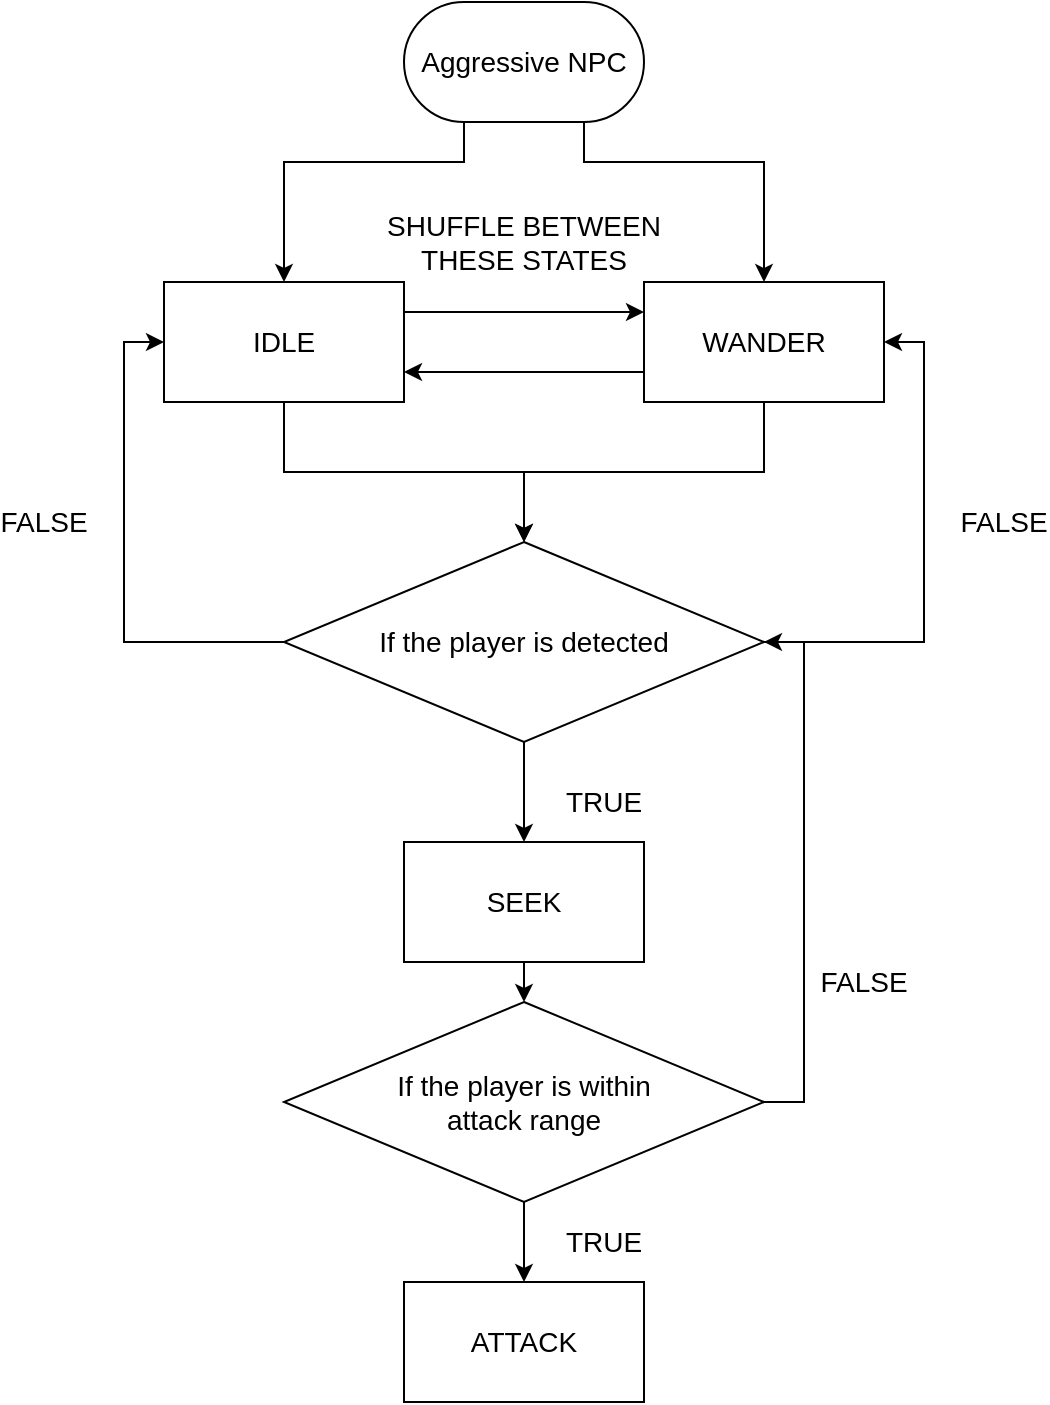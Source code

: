 <mxfile version="14.5.7" type="device"><diagram id="OuefsIA-fCLyYEirdS1G" name="Page-1"><mxGraphModel dx="780" dy="1055" grid="1" gridSize="10" guides="1" tooltips="1" connect="1" arrows="1" fold="1" page="1" pageScale="1" pageWidth="850" pageHeight="1100" math="0" shadow="0"><root><mxCell id="0"/><mxCell id="1" parent="0"/><mxCell id="AtY1iyNjiWFMOBkQvXMD-6" style="edgeStyle=orthogonalEdgeStyle;rounded=0;orthogonalLoop=1;jettySize=auto;html=1;exitX=0.25;exitY=1;exitDx=0;exitDy=0;entryX=0.5;entryY=0;entryDx=0;entryDy=0;" parent="1" source="AtY1iyNjiWFMOBkQvXMD-1" target="AtY1iyNjiWFMOBkQvXMD-2" edge="1"><mxGeometry relative="1" as="geometry"><Array as="points"><mxPoint x="440" y="240"/><mxPoint x="350" y="240"/></Array></mxGeometry></mxCell><mxCell id="AtY1iyNjiWFMOBkQvXMD-7" style="edgeStyle=orthogonalEdgeStyle;rounded=0;orthogonalLoop=1;jettySize=auto;html=1;exitX=0.75;exitY=1;exitDx=0;exitDy=0;entryX=0.5;entryY=0;entryDx=0;entryDy=0;" parent="1" source="AtY1iyNjiWFMOBkQvXMD-1" target="AtY1iyNjiWFMOBkQvXMD-3" edge="1"><mxGeometry relative="1" as="geometry"><Array as="points"><mxPoint x="500" y="240"/><mxPoint x="590" y="240"/></Array></mxGeometry></mxCell><mxCell id="AtY1iyNjiWFMOBkQvXMD-1" value="&lt;font style=&quot;font-size: 14px&quot;&gt;Aggressive NPC&lt;/font&gt;" style="rounded=1;whiteSpace=wrap;html=1;arcSize=50;" parent="1" vertex="1"><mxGeometry x="410" y="160" width="120" height="60" as="geometry"/></mxCell><mxCell id="AtY1iyNjiWFMOBkQvXMD-4" style="edgeStyle=orthogonalEdgeStyle;rounded=0;orthogonalLoop=1;jettySize=auto;html=1;exitX=1;exitY=0.25;exitDx=0;exitDy=0;entryX=0;entryY=0.25;entryDx=0;entryDy=0;" parent="1" source="AtY1iyNjiWFMOBkQvXMD-2" target="AtY1iyNjiWFMOBkQvXMD-3" edge="1"><mxGeometry relative="1" as="geometry"/></mxCell><mxCell id="AtY1iyNjiWFMOBkQvXMD-16" style="edgeStyle=orthogonalEdgeStyle;rounded=0;orthogonalLoop=1;jettySize=auto;html=1;exitX=0.5;exitY=1;exitDx=0;exitDy=0;entryX=0.5;entryY=0;entryDx=0;entryDy=0;" parent="1" source="AtY1iyNjiWFMOBkQvXMD-2" target="AtY1iyNjiWFMOBkQvXMD-15" edge="1"><mxGeometry relative="1" as="geometry"/></mxCell><mxCell id="AtY1iyNjiWFMOBkQvXMD-2" value="&lt;font style=&quot;font-size: 14px&quot;&gt;IDLE&lt;/font&gt;" style="rounded=0;whiteSpace=wrap;html=1;" parent="1" vertex="1"><mxGeometry x="290" y="300" width="120" height="60" as="geometry"/></mxCell><mxCell id="AtY1iyNjiWFMOBkQvXMD-5" style="edgeStyle=orthogonalEdgeStyle;rounded=0;orthogonalLoop=1;jettySize=auto;html=1;exitX=0;exitY=0.75;exitDx=0;exitDy=0;entryX=1;entryY=0.75;entryDx=0;entryDy=0;" parent="1" source="AtY1iyNjiWFMOBkQvXMD-3" target="AtY1iyNjiWFMOBkQvXMD-2" edge="1"><mxGeometry relative="1" as="geometry"/></mxCell><mxCell id="AtY1iyNjiWFMOBkQvXMD-19" style="edgeStyle=orthogonalEdgeStyle;rounded=0;orthogonalLoop=1;jettySize=auto;html=1;exitX=0.5;exitY=1;exitDx=0;exitDy=0;entryX=0.5;entryY=0;entryDx=0;entryDy=0;" parent="1" source="AtY1iyNjiWFMOBkQvXMD-3" target="AtY1iyNjiWFMOBkQvXMD-15" edge="1"><mxGeometry relative="1" as="geometry"/></mxCell><mxCell id="AtY1iyNjiWFMOBkQvXMD-3" value="&lt;font style=&quot;font-size: 14px&quot;&gt;WANDER&lt;/font&gt;" style="rounded=0;whiteSpace=wrap;html=1;" parent="1" vertex="1"><mxGeometry x="530" y="300" width="120" height="60" as="geometry"/></mxCell><mxCell id="AtY1iyNjiWFMOBkQvXMD-20" style="edgeStyle=orthogonalEdgeStyle;rounded=0;orthogonalLoop=1;jettySize=auto;html=1;exitX=0;exitY=0.5;exitDx=0;exitDy=0;entryX=0;entryY=0.5;entryDx=0;entryDy=0;" parent="1" source="AtY1iyNjiWFMOBkQvXMD-15" target="AtY1iyNjiWFMOBkQvXMD-2" edge="1"><mxGeometry relative="1" as="geometry"/></mxCell><mxCell id="AtY1iyNjiWFMOBkQvXMD-21" style="edgeStyle=orthogonalEdgeStyle;rounded=0;orthogonalLoop=1;jettySize=auto;html=1;exitX=1;exitY=0.5;exitDx=0;exitDy=0;entryX=1;entryY=0.5;entryDx=0;entryDy=0;" parent="1" source="AtY1iyNjiWFMOBkQvXMD-15" target="AtY1iyNjiWFMOBkQvXMD-3" edge="1"><mxGeometry relative="1" as="geometry"/></mxCell><mxCell id="AtY1iyNjiWFMOBkQvXMD-23" style="edgeStyle=orthogonalEdgeStyle;rounded=0;orthogonalLoop=1;jettySize=auto;html=1;exitX=0.5;exitY=1;exitDx=0;exitDy=0;entryX=0.5;entryY=0;entryDx=0;entryDy=0;" parent="1" source="AtY1iyNjiWFMOBkQvXMD-15" target="AtY1iyNjiWFMOBkQvXMD-22" edge="1"><mxGeometry relative="1" as="geometry"/></mxCell><mxCell id="AtY1iyNjiWFMOBkQvXMD-15" value="&lt;font style=&quot;font-size: 14px&quot;&gt;If the player is detected&lt;/font&gt;" style="rhombus;whiteSpace=wrap;html=1;" parent="1" vertex="1"><mxGeometry x="350" y="430" width="240" height="100" as="geometry"/></mxCell><mxCell id="AtY1iyNjiWFMOBkQvXMD-32" style="edgeStyle=orthogonalEdgeStyle;rounded=0;orthogonalLoop=1;jettySize=auto;html=1;exitX=0.5;exitY=1;exitDx=0;exitDy=0;entryX=0.5;entryY=0;entryDx=0;entryDy=0;" parent="1" source="AtY1iyNjiWFMOBkQvXMD-22" target="AtY1iyNjiWFMOBkQvXMD-31" edge="1"><mxGeometry relative="1" as="geometry"/></mxCell><mxCell id="AtY1iyNjiWFMOBkQvXMD-22" value="&lt;font style=&quot;font-size: 14px&quot;&gt;SEEK&lt;/font&gt;" style="rounded=0;whiteSpace=wrap;html=1;" parent="1" vertex="1"><mxGeometry x="410" y="580" width="120" height="60" as="geometry"/></mxCell><mxCell id="AtY1iyNjiWFMOBkQvXMD-26" value="&lt;font style=&quot;font-size: 14px&quot;&gt;FALSE&lt;/font&gt;" style="text;html=1;strokeColor=none;fillColor=none;align=center;verticalAlign=middle;whiteSpace=wrap;rounded=0;" parent="1" vertex="1"><mxGeometry x="690" y="410" width="40" height="20" as="geometry"/></mxCell><mxCell id="AtY1iyNjiWFMOBkQvXMD-27" value="&lt;font style=&quot;font-size: 14px&quot;&gt;TRUE&lt;/font&gt;" style="text;html=1;strokeColor=none;fillColor=none;align=center;verticalAlign=middle;whiteSpace=wrap;rounded=0;" parent="1" vertex="1"><mxGeometry x="490" y="550" width="40" height="20" as="geometry"/></mxCell><mxCell id="AtY1iyNjiWFMOBkQvXMD-28" value="&lt;font style=&quot;font-size: 14px&quot;&gt;SHUFFLE BETWEEN THESE STATES&lt;/font&gt;" style="text;html=1;strokeColor=none;fillColor=none;align=center;verticalAlign=middle;whiteSpace=wrap;rounded=0;" parent="1" vertex="1"><mxGeometry x="385" y="270" width="170" height="20" as="geometry"/></mxCell><mxCell id="AtY1iyNjiWFMOBkQvXMD-34" style="edgeStyle=orthogonalEdgeStyle;rounded=0;orthogonalLoop=1;jettySize=auto;html=1;exitX=0.5;exitY=1;exitDx=0;exitDy=0;entryX=0.5;entryY=0;entryDx=0;entryDy=0;" parent="1" source="AtY1iyNjiWFMOBkQvXMD-31" target="AtY1iyNjiWFMOBkQvXMD-33" edge="1"><mxGeometry relative="1" as="geometry"/></mxCell><mxCell id="AtY1iyNjiWFMOBkQvXMD-36" style="edgeStyle=orthogonalEdgeStyle;rounded=0;orthogonalLoop=1;jettySize=auto;html=1;exitX=1;exitY=0.5;exitDx=0;exitDy=0;entryX=1;entryY=0.5;entryDx=0;entryDy=0;" parent="1" source="AtY1iyNjiWFMOBkQvXMD-31" target="AtY1iyNjiWFMOBkQvXMD-15" edge="1"><mxGeometry relative="1" as="geometry"/></mxCell><mxCell id="AtY1iyNjiWFMOBkQvXMD-31" value="&lt;font style=&quot;font-size: 14px&quot;&gt;If the player is within&lt;br&gt;attack range&lt;br&gt;&lt;/font&gt;" style="rhombus;whiteSpace=wrap;html=1;" parent="1" vertex="1"><mxGeometry x="350" y="660" width="240" height="100" as="geometry"/></mxCell><mxCell id="AtY1iyNjiWFMOBkQvXMD-33" value="&lt;font style=&quot;font-size: 14px&quot;&gt;ATTACK&lt;/font&gt;" style="rounded=0;whiteSpace=wrap;html=1;" parent="1" vertex="1"><mxGeometry x="410" y="800" width="120" height="60" as="geometry"/></mxCell><mxCell id="AtY1iyNjiWFMOBkQvXMD-35" value="&lt;font style=&quot;font-size: 14px&quot;&gt;TRUE&lt;/font&gt;" style="text;html=1;strokeColor=none;fillColor=none;align=center;verticalAlign=middle;whiteSpace=wrap;rounded=0;" parent="1" vertex="1"><mxGeometry x="490" y="770" width="40" height="20" as="geometry"/></mxCell><mxCell id="AtY1iyNjiWFMOBkQvXMD-37" value="&lt;font style=&quot;font-size: 14px&quot;&gt;FALSE&lt;/font&gt;" style="text;html=1;strokeColor=none;fillColor=none;align=center;verticalAlign=middle;whiteSpace=wrap;rounded=0;" parent="1" vertex="1"><mxGeometry x="620" y="640" width="40" height="20" as="geometry"/></mxCell><mxCell id="SnGpJq2ci1QRIqyS8a7M-1" value="&lt;font style=&quot;font-size: 14px&quot;&gt;FALSE&lt;/font&gt;" style="text;html=1;strokeColor=none;fillColor=none;align=center;verticalAlign=middle;whiteSpace=wrap;rounded=0;" vertex="1" parent="1"><mxGeometry x="210" y="410" width="40" height="20" as="geometry"/></mxCell></root></mxGraphModel></diagram></mxfile>